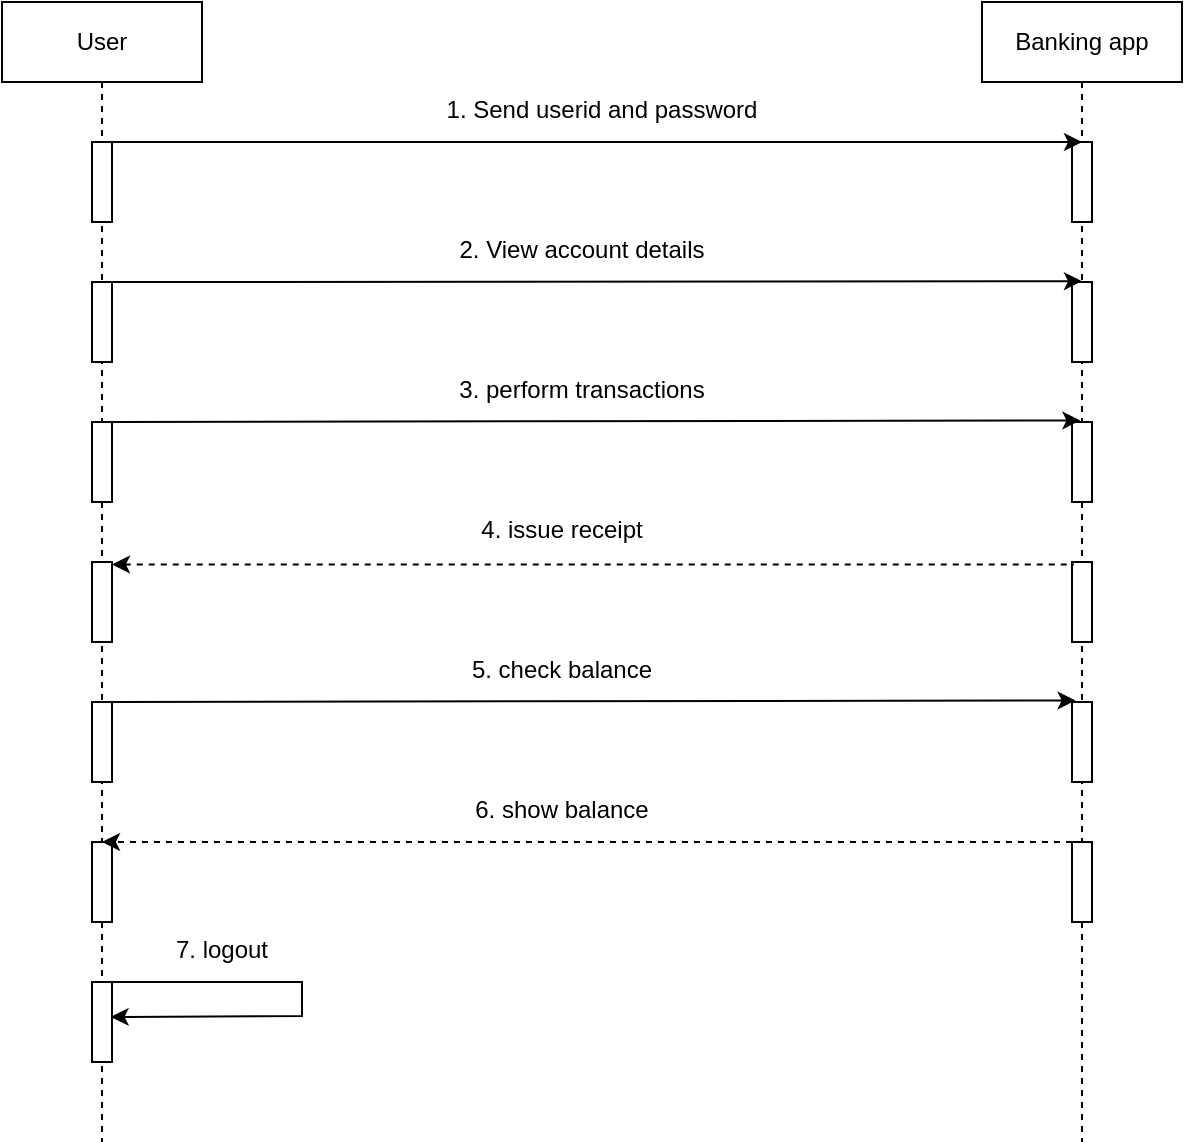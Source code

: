 <mxfile>
    <diagram id="v-r_ilqV1D19Dzsuxf1h" name="Page-1">
        <mxGraphModel dx="822" dy="611" grid="1" gridSize="10" guides="1" tooltips="1" connect="1" arrows="1" fold="1" page="1" pageScale="1" pageWidth="850" pageHeight="1100" math="0" shadow="0">
            <root>
                <mxCell id="0"/>
                <mxCell id="1" parent="0"/>
                <mxCell id="4" value="User" style="shape=umlLifeline;perimeter=lifelinePerimeter;whiteSpace=wrap;html=1;container=1;collapsible=0;recursiveResize=0;outlineConnect=0;" parent="1" vertex="1">
                    <mxGeometry x="90" y="110" width="100" height="570" as="geometry"/>
                </mxCell>
                <mxCell id="6" value="" style="html=1;points=[];perimeter=orthogonalPerimeter;" parent="4" vertex="1">
                    <mxGeometry x="45" y="70" width="10" height="40" as="geometry"/>
                </mxCell>
                <mxCell id="7" value="" style="html=1;points=[];perimeter=orthogonalPerimeter;" parent="4" vertex="1">
                    <mxGeometry x="45" y="140" width="10" height="40" as="geometry"/>
                </mxCell>
                <mxCell id="8" value="" style="html=1;points=[];perimeter=orthogonalPerimeter;" parent="4" vertex="1">
                    <mxGeometry x="45" y="210" width="10" height="40" as="geometry"/>
                </mxCell>
                <mxCell id="9" value="" style="html=1;points=[];perimeter=orthogonalPerimeter;" parent="4" vertex="1">
                    <mxGeometry x="45" y="280" width="10" height="40" as="geometry"/>
                </mxCell>
                <mxCell id="10" value="" style="html=1;points=[];perimeter=orthogonalPerimeter;" parent="4" vertex="1">
                    <mxGeometry x="45" y="350" width="10" height="40" as="geometry"/>
                </mxCell>
                <mxCell id="29" value="" style="html=1;points=[];perimeter=orthogonalPerimeter;" parent="4" vertex="1">
                    <mxGeometry x="45" y="420" width="10" height="40" as="geometry"/>
                </mxCell>
                <mxCell id="31" value="" style="html=1;points=[];perimeter=orthogonalPerimeter;" parent="4" vertex="1">
                    <mxGeometry x="45" y="490" width="10" height="40" as="geometry"/>
                </mxCell>
                <mxCell id="34" style="edgeStyle=none;html=1;startArrow=none;startFill=0;endArrow=classic;endFill=1;entryX=0.933;entryY=0.437;entryDx=0;entryDy=0;entryPerimeter=0;rounded=0;" parent="4" source="31" target="31" edge="1">
                    <mxGeometry relative="1" as="geometry">
                        <mxPoint x="180" y="490" as="targetPoint"/>
                        <Array as="points">
                            <mxPoint x="150" y="490"/>
                            <mxPoint x="150" y="507"/>
                        </Array>
                    </mxGeometry>
                </mxCell>
                <mxCell id="5" value="Banking app" style="shape=umlLifeline;perimeter=lifelinePerimeter;whiteSpace=wrap;html=1;container=1;collapsible=0;recursiveResize=0;outlineConnect=0;" parent="1" vertex="1">
                    <mxGeometry x="580" y="110" width="100" height="570" as="geometry"/>
                </mxCell>
                <mxCell id="11" value="" style="html=1;points=[];perimeter=orthogonalPerimeter;" parent="5" vertex="1">
                    <mxGeometry x="45" y="70" width="10" height="40" as="geometry"/>
                </mxCell>
                <mxCell id="14" value="" style="html=1;points=[];perimeter=orthogonalPerimeter;" parent="5" vertex="1">
                    <mxGeometry x="45" y="140" width="10" height="40" as="geometry"/>
                </mxCell>
                <mxCell id="15" value="" style="html=1;points=[];perimeter=orthogonalPerimeter;" parent="5" vertex="1">
                    <mxGeometry x="45" y="210" width="10" height="40" as="geometry"/>
                </mxCell>
                <mxCell id="16" value="" style="html=1;points=[];perimeter=orthogonalPerimeter;" parent="5" vertex="1">
                    <mxGeometry x="45" y="280" width="10" height="40" as="geometry"/>
                </mxCell>
                <mxCell id="17" value="" style="html=1;points=[];perimeter=orthogonalPerimeter;" parent="5" vertex="1">
                    <mxGeometry x="45" y="350" width="10" height="40" as="geometry"/>
                </mxCell>
                <mxCell id="30" value="" style="html=1;points=[];perimeter=orthogonalPerimeter;" parent="5" vertex="1">
                    <mxGeometry x="45" y="420" width="10" height="40" as="geometry"/>
                </mxCell>
                <mxCell id="19" style="edgeStyle=none;html=1;entryX=0.5;entryY=0;entryDx=0;entryDy=0;entryPerimeter=0;" parent="1" source="6" target="11" edge="1">
                    <mxGeometry relative="1" as="geometry">
                        <mxPoint x="620" y="180" as="targetPoint"/>
                    </mxGeometry>
                </mxCell>
                <mxCell id="20" style="edgeStyle=none;html=1;entryX=0.5;entryY=-0.01;entryDx=0;entryDy=0;entryPerimeter=0;" parent="1" source="7" target="14" edge="1">
                    <mxGeometry relative="1" as="geometry"/>
                </mxCell>
                <mxCell id="21" style="edgeStyle=none;html=1;entryX=0.42;entryY=-0.02;entryDx=0;entryDy=0;entryPerimeter=0;" parent="1" source="8" target="15" edge="1">
                    <mxGeometry relative="1" as="geometry"/>
                </mxCell>
                <mxCell id="22" style="edgeStyle=none;html=1;entryX=0.1;entryY=0.03;entryDx=0;entryDy=0;entryPerimeter=0;endArrow=none;endFill=0;startArrow=classic;startFill=1;dashed=1;" parent="1" source="9" target="16" edge="1">
                    <mxGeometry relative="1" as="geometry"/>
                </mxCell>
                <mxCell id="23" style="edgeStyle=none;html=1;entryX=0.18;entryY=-0.02;entryDx=0;entryDy=0;entryPerimeter=0;" parent="1" source="10" target="17" edge="1">
                    <mxGeometry relative="1" as="geometry"/>
                </mxCell>
                <mxCell id="24" value="1. Send userid and password" style="text;align=center;fontStyle=0;verticalAlign=middle;spacingLeft=3;spacingRight=3;strokeColor=none;rotatable=0;points=[[0,0.5],[1,0.5]];portConstraint=eastwest;" parent="1" vertex="1">
                    <mxGeometry x="350" y="150" width="80" height="26" as="geometry"/>
                </mxCell>
                <mxCell id="25" value="2. View account details" style="text;align=center;fontStyle=0;verticalAlign=middle;spacingLeft=3;spacingRight=3;strokeColor=none;rotatable=0;points=[[0,0.5],[1,0.5]];portConstraint=eastwest;" parent="1" vertex="1">
                    <mxGeometry x="340" y="220" width="80" height="26" as="geometry"/>
                </mxCell>
                <mxCell id="26" value="3. perform transactions" style="text;align=center;fontStyle=0;verticalAlign=middle;spacingLeft=3;spacingRight=3;strokeColor=none;rotatable=0;points=[[0,0.5],[1,0.5]];portConstraint=eastwest;" parent="1" vertex="1">
                    <mxGeometry x="340" y="290" width="80" height="26" as="geometry"/>
                </mxCell>
                <mxCell id="27" value="4. issue receipt" style="text;align=center;fontStyle=0;verticalAlign=middle;spacingLeft=3;spacingRight=3;strokeColor=none;rotatable=0;points=[[0,0.5],[1,0.5]];portConstraint=eastwest;" parent="1" vertex="1">
                    <mxGeometry x="330" y="360" width="80" height="26" as="geometry"/>
                </mxCell>
                <mxCell id="28" value="5. check balance" style="text;align=center;fontStyle=0;verticalAlign=middle;spacingLeft=3;spacingRight=3;strokeColor=none;rotatable=0;points=[[0,0.5],[1,0.5]];portConstraint=eastwest;" parent="1" vertex="1">
                    <mxGeometry x="330" y="430" width="80" height="26" as="geometry"/>
                </mxCell>
                <mxCell id="32" style="edgeStyle=none;html=1;dashed=1;startArrow=none;startFill=0;endArrow=classic;endFill=1;rounded=0;" parent="1" source="30" edge="1">
                    <mxGeometry relative="1" as="geometry">
                        <mxPoint x="140" y="530" as="targetPoint"/>
                    </mxGeometry>
                </mxCell>
                <mxCell id="33" value="6. show balance" style="text;align=center;fontStyle=0;verticalAlign=middle;spacingLeft=3;spacingRight=3;strokeColor=none;rotatable=0;points=[[0,0.5],[1,0.5]];portConstraint=eastwest;" parent="1" vertex="1">
                    <mxGeometry x="330" y="500" width="80" height="26" as="geometry"/>
                </mxCell>
                <mxCell id="35" value="7. logout" style="text;align=center;fontStyle=0;verticalAlign=middle;spacingLeft=3;spacingRight=3;strokeColor=none;rotatable=0;points=[[0,0.5],[1,0.5]];portConstraint=eastwest;" parent="1" vertex="1">
                    <mxGeometry x="160" y="570" width="80" height="26" as="geometry"/>
                </mxCell>
            </root>
        </mxGraphModel>
    </diagram>
</mxfile>